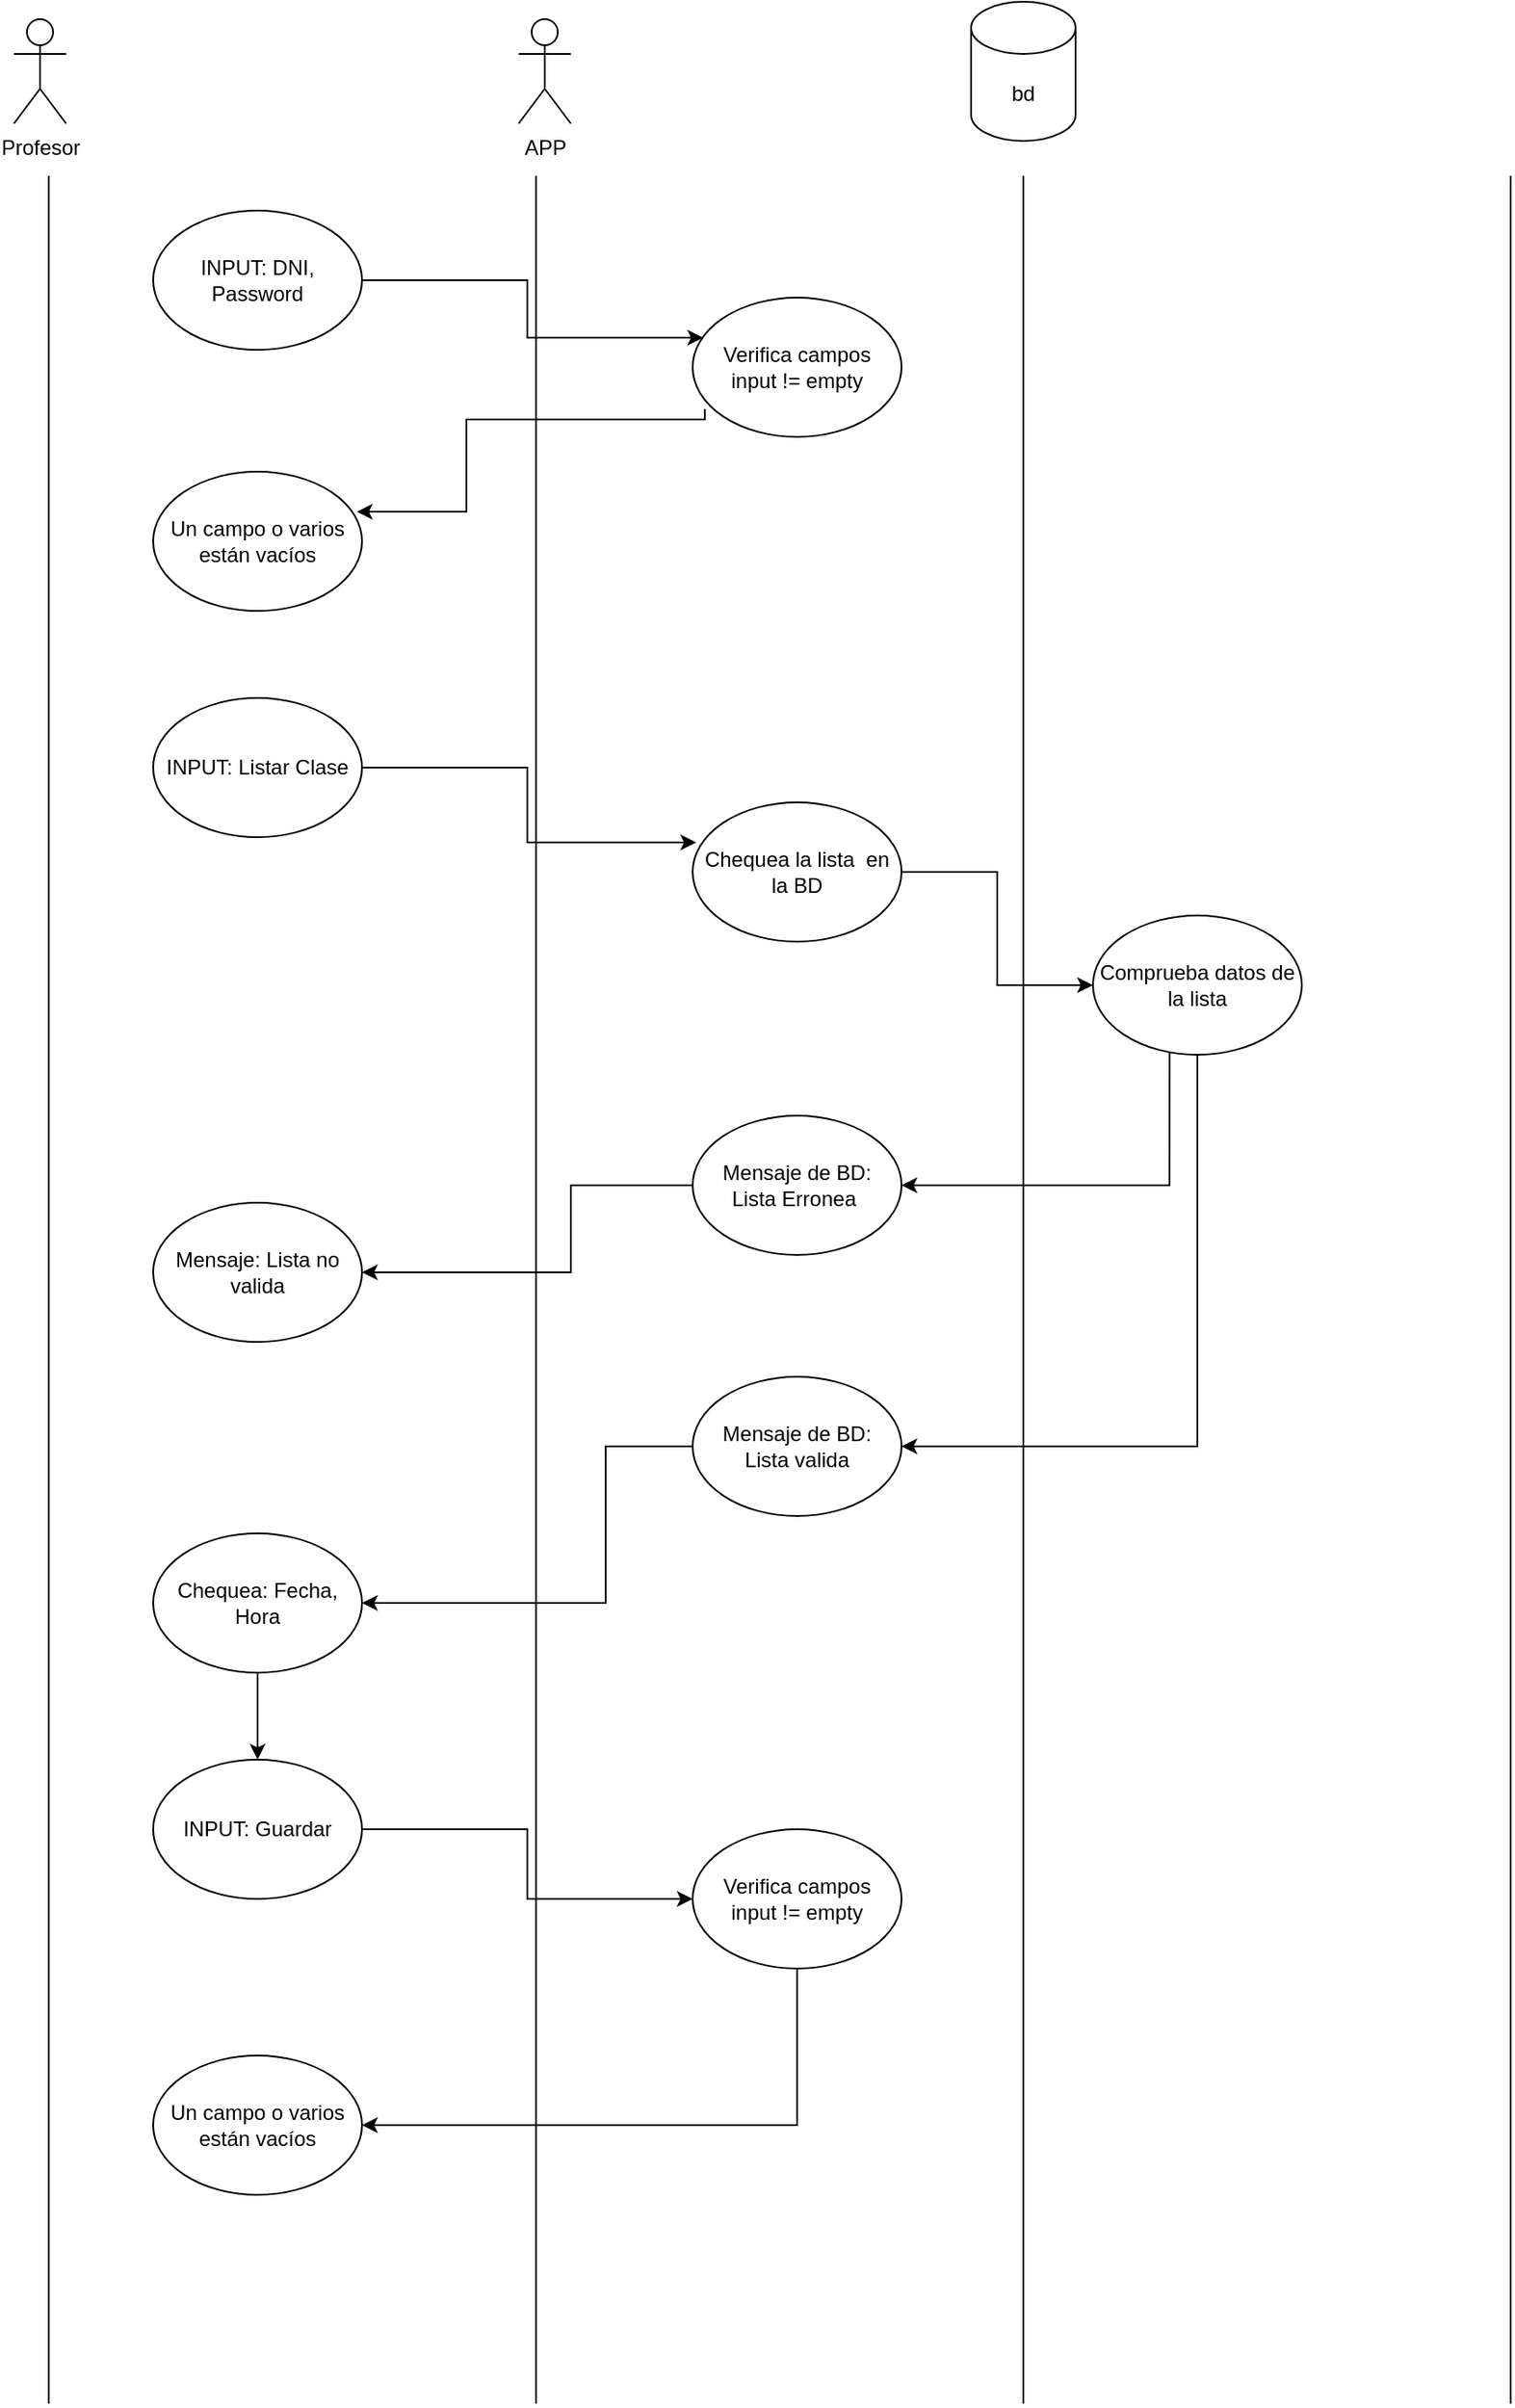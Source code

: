 <mxfile version="15.8.4" type="device"><diagram id="ddy4MtMdRyn_RvBdXGWJ" name="Page-1"><mxGraphModel dx="942" dy="1761" grid="1" gridSize="10" guides="1" tooltips="1" connect="1" arrows="1" fold="1" page="1" pageScale="1" pageWidth="827" pageHeight="1169" math="0" shadow="0"><root><mxCell id="0"/><mxCell id="1" parent="0"/><mxCell id="sjRUnJIJqk-Nc2CjqQ6G-1" value="" style="endArrow=none;html=1;rounded=0;" edge="1" parent="1"><mxGeometry width="50" height="50" relative="1" as="geometry"><mxPoint x="200" y="1360" as="sourcePoint"/><mxPoint x="200" y="80" as="targetPoint"/></mxGeometry></mxCell><mxCell id="sjRUnJIJqk-Nc2CjqQ6G-2" value="" style="endArrow=none;html=1;rounded=0;" edge="1" parent="1"><mxGeometry width="50" height="50" relative="1" as="geometry"><mxPoint x="480" y="1360" as="sourcePoint"/><mxPoint x="480" y="80" as="targetPoint"/></mxGeometry></mxCell><mxCell id="sjRUnJIJqk-Nc2CjqQ6G-3" value="" style="endArrow=none;html=1;rounded=0;" edge="1" parent="1"><mxGeometry width="50" height="50" relative="1" as="geometry"><mxPoint x="760" y="1360" as="sourcePoint"/><mxPoint x="760" y="80" as="targetPoint"/></mxGeometry></mxCell><mxCell id="sjRUnJIJqk-Nc2CjqQ6G-4" value="Profesor" style="shape=umlActor;verticalLabelPosition=bottom;verticalAlign=top;html=1;outlineConnect=0;" vertex="1" parent="1"><mxGeometry x="180" y="-10" width="30" height="60" as="geometry"/></mxCell><mxCell id="sjRUnJIJqk-Nc2CjqQ6G-6" value="APP" style="shape=umlActor;verticalLabelPosition=bottom;verticalAlign=top;html=1;outlineConnect=0;" vertex="1" parent="1"><mxGeometry x="470" y="-10" width="30" height="60" as="geometry"/></mxCell><mxCell id="sjRUnJIJqk-Nc2CjqQ6G-7" value="bd" style="shape=cylinder3;whiteSpace=wrap;html=1;boundedLbl=1;backgroundOutline=1;size=15;" vertex="1" parent="1"><mxGeometry x="730" y="-20" width="60" height="80" as="geometry"/></mxCell><mxCell id="sjRUnJIJqk-Nc2CjqQ6G-8" value="" style="endArrow=none;html=1;rounded=0;" edge="1" parent="1"><mxGeometry width="50" height="50" relative="1" as="geometry"><mxPoint x="1040" y="1360" as="sourcePoint"/><mxPoint x="1040" y="80" as="targetPoint"/></mxGeometry></mxCell><mxCell id="sjRUnJIJqk-Nc2CjqQ6G-22" style="edgeStyle=orthogonalEdgeStyle;rounded=0;orthogonalLoop=1;jettySize=auto;html=1;exitX=1;exitY=0.5;exitDx=0;exitDy=0;entryX=0.05;entryY=0.288;entryDx=0;entryDy=0;entryPerimeter=0;" edge="1" parent="1" source="sjRUnJIJqk-Nc2CjqQ6G-10" target="sjRUnJIJqk-Nc2CjqQ6G-12"><mxGeometry relative="1" as="geometry"/></mxCell><mxCell id="sjRUnJIJqk-Nc2CjqQ6G-10" value="&lt;span&gt;INPUT: DNI, Password&lt;/span&gt;" style="ellipse;whiteSpace=wrap;html=1;" vertex="1" parent="1"><mxGeometry x="260" y="100" width="120" height="80" as="geometry"/></mxCell><mxCell id="sjRUnJIJqk-Nc2CjqQ6G-23" style="edgeStyle=orthogonalEdgeStyle;rounded=0;orthogonalLoop=1;jettySize=auto;html=1;exitX=0.058;exitY=0.8;exitDx=0;exitDy=0;entryX=0.975;entryY=0.288;entryDx=0;entryDy=0;exitPerimeter=0;entryPerimeter=0;" edge="1" parent="1" source="sjRUnJIJqk-Nc2CjqQ6G-12" target="sjRUnJIJqk-Nc2CjqQ6G-13"><mxGeometry relative="1" as="geometry"><Array as="points"><mxPoint x="577" y="220"/><mxPoint x="440" y="220"/><mxPoint x="440" y="273"/></Array></mxGeometry></mxCell><mxCell id="sjRUnJIJqk-Nc2CjqQ6G-12" value="Verifica campos&lt;br&gt;input != empty" style="ellipse;whiteSpace=wrap;html=1;" vertex="1" parent="1"><mxGeometry x="570" y="150" width="120" height="80" as="geometry"/></mxCell><mxCell id="sjRUnJIJqk-Nc2CjqQ6G-13" value="Un campo o varios están vacíos" style="ellipse;whiteSpace=wrap;html=1;" vertex="1" parent="1"><mxGeometry x="260" y="250" width="120" height="80" as="geometry"/></mxCell><mxCell id="sjRUnJIJqk-Nc2CjqQ6G-26" style="edgeStyle=orthogonalEdgeStyle;rounded=0;orthogonalLoop=1;jettySize=auto;html=1;exitX=1;exitY=0.5;exitDx=0;exitDy=0;" edge="1" parent="1" source="sjRUnJIJqk-Nc2CjqQ6G-14" target="sjRUnJIJqk-Nc2CjqQ6G-15"><mxGeometry relative="1" as="geometry"/></mxCell><mxCell id="sjRUnJIJqk-Nc2CjqQ6G-14" value="Chequea la lista&amp;nbsp; en la BD" style="ellipse;whiteSpace=wrap;html=1;" vertex="1" parent="1"><mxGeometry x="570" y="440" width="120" height="80" as="geometry"/></mxCell><mxCell id="sjRUnJIJqk-Nc2CjqQ6G-28" style="edgeStyle=orthogonalEdgeStyle;rounded=0;orthogonalLoop=1;jettySize=auto;html=1;exitX=0.367;exitY=0.988;exitDx=0;exitDy=0;entryX=1;entryY=0.5;entryDx=0;entryDy=0;exitPerimeter=0;" edge="1" parent="1" source="sjRUnJIJqk-Nc2CjqQ6G-15" target="sjRUnJIJqk-Nc2CjqQ6G-27"><mxGeometry relative="1" as="geometry"/></mxCell><mxCell id="sjRUnJIJqk-Nc2CjqQ6G-34" style="edgeStyle=orthogonalEdgeStyle;rounded=0;orthogonalLoop=1;jettySize=auto;html=1;exitX=0.5;exitY=1;exitDx=0;exitDy=0;entryX=1;entryY=0.5;entryDx=0;entryDy=0;" edge="1" parent="1" source="sjRUnJIJqk-Nc2CjqQ6G-15" target="sjRUnJIJqk-Nc2CjqQ6G-32"><mxGeometry relative="1" as="geometry"/></mxCell><mxCell id="sjRUnJIJqk-Nc2CjqQ6G-15" value="Comprueba datos de la lista" style="ellipse;whiteSpace=wrap;html=1;" vertex="1" parent="1"><mxGeometry x="800" y="505" width="120" height="80" as="geometry"/></mxCell><mxCell id="sjRUnJIJqk-Nc2CjqQ6G-25" style="edgeStyle=orthogonalEdgeStyle;rounded=0;orthogonalLoop=1;jettySize=auto;html=1;exitX=1;exitY=0.5;exitDx=0;exitDy=0;entryX=0.017;entryY=0.288;entryDx=0;entryDy=0;entryPerimeter=0;" edge="1" parent="1" source="sjRUnJIJqk-Nc2CjqQ6G-24" target="sjRUnJIJqk-Nc2CjqQ6G-14"><mxGeometry relative="1" as="geometry"/></mxCell><mxCell id="sjRUnJIJqk-Nc2CjqQ6G-24" value="&lt;span&gt;INPUT: Listar Clase&lt;/span&gt;" style="ellipse;whiteSpace=wrap;html=1;" vertex="1" parent="1"><mxGeometry x="260" y="380" width="120" height="80" as="geometry"/></mxCell><mxCell id="sjRUnJIJqk-Nc2CjqQ6G-30" style="edgeStyle=orthogonalEdgeStyle;rounded=0;orthogonalLoop=1;jettySize=auto;html=1;exitX=0;exitY=0.5;exitDx=0;exitDy=0;entryX=1;entryY=0.5;entryDx=0;entryDy=0;" edge="1" parent="1" source="sjRUnJIJqk-Nc2CjqQ6G-27" target="sjRUnJIJqk-Nc2CjqQ6G-29"><mxGeometry relative="1" as="geometry"><Array as="points"><mxPoint x="500" y="660"/><mxPoint x="500" y="710"/></Array></mxGeometry></mxCell><mxCell id="sjRUnJIJqk-Nc2CjqQ6G-27" value="Mensaje de BD:&lt;br&gt;Lista Erronea&amp;nbsp;" style="ellipse;whiteSpace=wrap;html=1;" vertex="1" parent="1"><mxGeometry x="570" y="620" width="120" height="80" as="geometry"/></mxCell><mxCell id="sjRUnJIJqk-Nc2CjqQ6G-29" value="Mensaje: Lista no valida" style="ellipse;whiteSpace=wrap;html=1;" vertex="1" parent="1"><mxGeometry x="260" y="670" width="120" height="80" as="geometry"/></mxCell><mxCell id="sjRUnJIJqk-Nc2CjqQ6G-39" style="edgeStyle=orthogonalEdgeStyle;rounded=0;orthogonalLoop=1;jettySize=auto;html=1;exitX=0.5;exitY=1;exitDx=0;exitDy=0;entryX=0.5;entryY=0;entryDx=0;entryDy=0;" edge="1" parent="1" source="sjRUnJIJqk-Nc2CjqQ6G-31" target="sjRUnJIJqk-Nc2CjqQ6G-38"><mxGeometry relative="1" as="geometry"/></mxCell><mxCell id="sjRUnJIJqk-Nc2CjqQ6G-31" value="Chequea: Fecha, Hora" style="ellipse;whiteSpace=wrap;html=1;" vertex="1" parent="1"><mxGeometry x="260" y="860" width="120" height="80" as="geometry"/></mxCell><mxCell id="sjRUnJIJqk-Nc2CjqQ6G-35" style="edgeStyle=orthogonalEdgeStyle;rounded=0;orthogonalLoop=1;jettySize=auto;html=1;exitX=0;exitY=0.5;exitDx=0;exitDy=0;entryX=1;entryY=0.5;entryDx=0;entryDy=0;" edge="1" parent="1" source="sjRUnJIJqk-Nc2CjqQ6G-32" target="sjRUnJIJqk-Nc2CjqQ6G-31"><mxGeometry relative="1" as="geometry"><Array as="points"><mxPoint x="520" y="810"/><mxPoint x="520" y="900"/></Array></mxGeometry></mxCell><mxCell id="sjRUnJIJqk-Nc2CjqQ6G-32" value="Mensaje de BD:&lt;br&gt;Lista valida" style="ellipse;whiteSpace=wrap;html=1;" vertex="1" parent="1"><mxGeometry x="570" y="770" width="120" height="80" as="geometry"/></mxCell><mxCell id="sjRUnJIJqk-Nc2CjqQ6G-43" style="edgeStyle=orthogonalEdgeStyle;rounded=0;orthogonalLoop=1;jettySize=auto;html=1;exitX=0.5;exitY=1;exitDx=0;exitDy=0;entryX=1;entryY=0.5;entryDx=0;entryDy=0;" edge="1" parent="1" source="sjRUnJIJqk-Nc2CjqQ6G-37" target="sjRUnJIJqk-Nc2CjqQ6G-42"><mxGeometry relative="1" as="geometry"/></mxCell><mxCell id="sjRUnJIJqk-Nc2CjqQ6G-37" value="Verifica campos&lt;br&gt;input != empty" style="ellipse;whiteSpace=wrap;html=1;" vertex="1" parent="1"><mxGeometry x="570" y="1030" width="120" height="80" as="geometry"/></mxCell><mxCell id="sjRUnJIJqk-Nc2CjqQ6G-40" style="edgeStyle=orthogonalEdgeStyle;rounded=0;orthogonalLoop=1;jettySize=auto;html=1;exitX=1;exitY=0.5;exitDx=0;exitDy=0;entryX=0;entryY=0.5;entryDx=0;entryDy=0;" edge="1" parent="1" source="sjRUnJIJqk-Nc2CjqQ6G-38" target="sjRUnJIJqk-Nc2CjqQ6G-37"><mxGeometry relative="1" as="geometry"/></mxCell><mxCell id="sjRUnJIJqk-Nc2CjqQ6G-38" value="INPUT: Guardar" style="ellipse;whiteSpace=wrap;html=1;" vertex="1" parent="1"><mxGeometry x="260" y="990" width="120" height="80" as="geometry"/></mxCell><mxCell id="sjRUnJIJqk-Nc2CjqQ6G-42" value="Un campo o varios están vacíos" style="ellipse;whiteSpace=wrap;html=1;" vertex="1" parent="1"><mxGeometry x="260" y="1160" width="120" height="80" as="geometry"/></mxCell></root></mxGraphModel></diagram></mxfile>